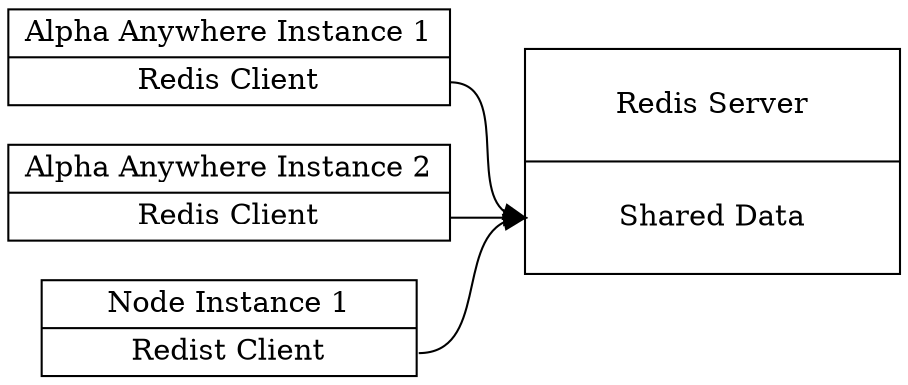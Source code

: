digraph G {
   rankdir=LR    
   node [shape=record];
   im1 [label="Alpha Anywhere Instance 1|<m>Redis Client",shape=record,width=2.5];
   im2 [label="Alpha Anywhere Instance 2|<m>Redis Client",shape=record,width=2.5];
   im3 [label="Node Instance 1|<m>Redist Client",shape=record,width=2.5];
   q1 [label="Redis Server|<m>Shared Data",shape=record,width=2.5,height=1.5];
   im1:m -> q1:m;
   im2:m -> q1:m;
   im3:m -> q1:m;
}